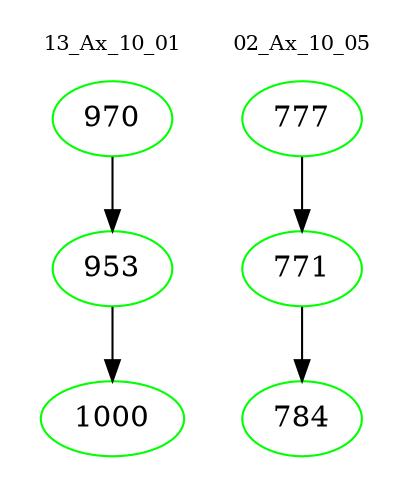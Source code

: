 digraph{
subgraph cluster_0 {
color = white
label = "13_Ax_10_01";
fontsize=10;
T0_970 [label="970", color="green"]
T0_970 -> T0_953 [color="black"]
T0_953 [label="953", color="green"]
T0_953 -> T0_1000 [color="black"]
T0_1000 [label="1000", color="green"]
}
subgraph cluster_1 {
color = white
label = "02_Ax_10_05";
fontsize=10;
T1_777 [label="777", color="green"]
T1_777 -> T1_771 [color="black"]
T1_771 [label="771", color="green"]
T1_771 -> T1_784 [color="black"]
T1_784 [label="784", color="green"]
}
}
